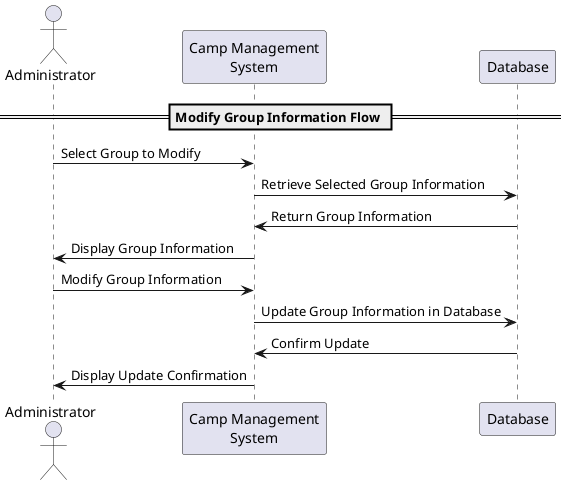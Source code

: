 @startuml
actor Administrator as admin
participant "Camp Management\nSystem" as CMS
participant "Database" as DB

== Modify Group Information Flow ==

admin -> CMS : Select Group to Modify
CMS -> DB : Retrieve Selected Group Information
DB -> CMS : Return Group Information
CMS -> admin : Display Group Information
admin -> CMS : Modify Group Information
CMS -> DB : Update Group Information in Database
DB -> CMS : Confirm Update
CMS -> admin : Display Update Confirmation

@enduml